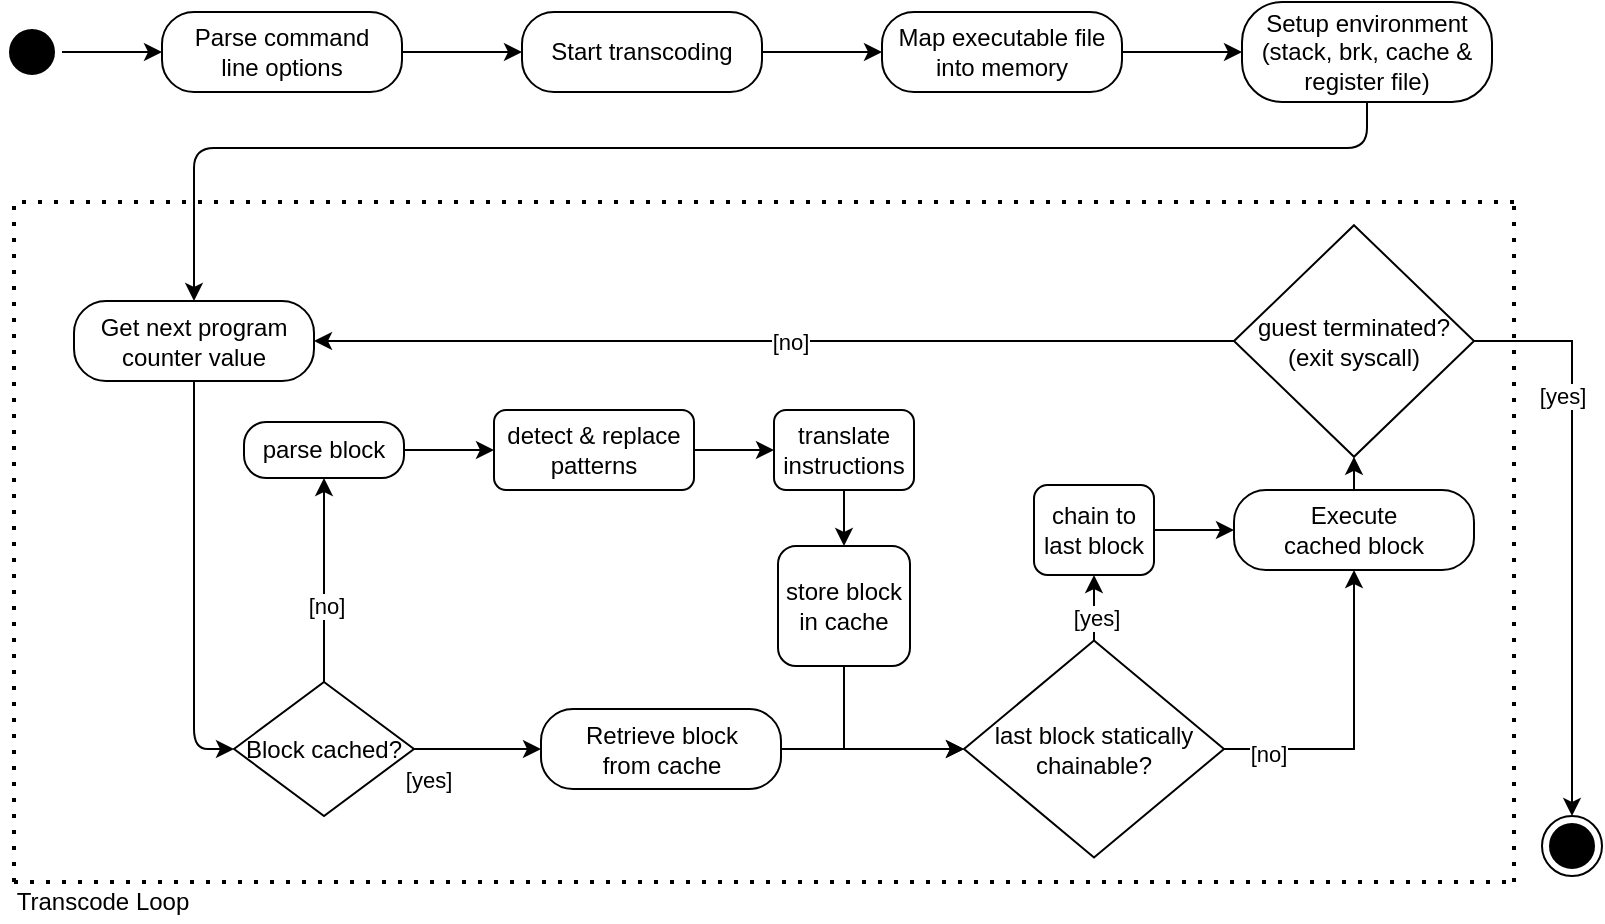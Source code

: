 <mxfile version="13.8.2" type="device"><diagram id="huEyixXiDMwWoAIkbCV8" name="Page-1"><mxGraphModel dx="1550" dy="835" grid="1" gridSize="10" guides="1" tooltips="1" connect="1" arrows="1" fold="1" page="1" pageScale="1" pageWidth="827" pageHeight="583" math="0" shadow="0"><root><mxCell id="0"/><mxCell id="1" parent="0"/><mxCell id="CnrzvUtGEDpsZZVYKaaz-12" style="edgeStyle=orthogonalEdgeStyle;rounded=1;orthogonalLoop=1;jettySize=auto;html=1;entryX=0;entryY=0.5;entryDx=0;entryDy=0;" parent="1" source="2p7pw8f1M_MMHONukJSp-1" target="2p7pw8f1M_MMHONukJSp-3" edge="1"><mxGeometry relative="1" as="geometry"/></mxCell><mxCell id="2p7pw8f1M_MMHONukJSp-1" value="" style="ellipse;html=1;shape=startState;fillColor=#000000;" parent="1" vertex="1"><mxGeometry x="20" y="20" width="30" height="30" as="geometry"/></mxCell><mxCell id="CnrzvUtGEDpsZZVYKaaz-13" style="edgeStyle=orthogonalEdgeStyle;rounded=1;orthogonalLoop=1;jettySize=auto;html=1;entryX=0;entryY=0.5;entryDx=0;entryDy=0;" parent="1" source="2p7pw8f1M_MMHONukJSp-3" target="2p7pw8f1M_MMHONukJSp-5" edge="1"><mxGeometry relative="1" as="geometry"/></mxCell><mxCell id="2p7pw8f1M_MMHONukJSp-3" value="Parse command&lt;br&gt;line options" style="rounded=1;whiteSpace=wrap;html=1;arcSize=40;" parent="1" vertex="1"><mxGeometry x="100" y="15" width="120" height="40" as="geometry"/></mxCell><mxCell id="CnrzvUtGEDpsZZVYKaaz-14" style="edgeStyle=orthogonalEdgeStyle;rounded=1;orthogonalLoop=1;jettySize=auto;html=1;entryX=0;entryY=0.5;entryDx=0;entryDy=0;" parent="1" source="2p7pw8f1M_MMHONukJSp-5" target="2p7pw8f1M_MMHONukJSp-7" edge="1"><mxGeometry relative="1" as="geometry"/></mxCell><mxCell id="2p7pw8f1M_MMHONukJSp-5" value="Start transcoding" style="rounded=1;whiteSpace=wrap;html=1;arcSize=40;" parent="1" vertex="1"><mxGeometry x="280" y="15" width="120" height="40" as="geometry"/></mxCell><mxCell id="CnrzvUtGEDpsZZVYKaaz-15" style="edgeStyle=orthogonalEdgeStyle;rounded=1;orthogonalLoop=1;jettySize=auto;html=1;entryX=0;entryY=0.5;entryDx=0;entryDy=0;" parent="1" source="2p7pw8f1M_MMHONukJSp-7" target="2p7pw8f1M_MMHONukJSp-9" edge="1"><mxGeometry relative="1" as="geometry"/></mxCell><mxCell id="2p7pw8f1M_MMHONukJSp-7" value="Map executable file into memory" style="rounded=1;whiteSpace=wrap;html=1;arcSize=40;" parent="1" vertex="1"><mxGeometry x="460" y="15" width="120" height="40" as="geometry"/></mxCell><mxCell id="CnrzvUtGEDpsZZVYKaaz-16" style="edgeStyle=orthogonalEdgeStyle;rounded=1;orthogonalLoop=1;jettySize=auto;html=1;entryX=0.5;entryY=0;entryDx=0;entryDy=0;" parent="1" source="2p7pw8f1M_MMHONukJSp-9" target="2p7pw8f1M_MMHONukJSp-17" edge="1"><mxGeometry relative="1" as="geometry"><Array as="points"><mxPoint x="703" y="83"/><mxPoint x="116" y="83"/></Array></mxGeometry></mxCell><mxCell id="2p7pw8f1M_MMHONukJSp-9" value="Setup environment (stack, brk, cache &amp;amp; register file)" style="rounded=1;whiteSpace=wrap;html=1;arcSize=40;" parent="1" vertex="1"><mxGeometry x="640" y="10" width="125" height="50" as="geometry"/></mxCell><mxCell id="2p7pw8f1M_MMHONukJSp-16" value="" style="ellipse;html=1;shape=endState;fillColor=#000000;" parent="1" vertex="1"><mxGeometry x="790" y="417" width="30" height="30" as="geometry"/></mxCell><mxCell id="CnrzvUtGEDpsZZVYKaaz-10" style="edgeStyle=orthogonalEdgeStyle;rounded=1;orthogonalLoop=1;jettySize=auto;html=1;entryX=0;entryY=0.5;entryDx=0;entryDy=0;" parent="1" source="2p7pw8f1M_MMHONukJSp-17" target="2p7pw8f1M_MMHONukJSp-21" edge="1"><mxGeometry relative="1" as="geometry"><mxPoint x="42" y="203" as="targetPoint"/><Array as="points"><mxPoint x="116" y="293"/><mxPoint x="116" y="293"/></Array></mxGeometry></mxCell><mxCell id="2p7pw8f1M_MMHONukJSp-17" value="Get next program counter value" style="rounded=1;whiteSpace=wrap;html=1;arcSize=40;" parent="1" vertex="1"><mxGeometry x="56" y="159.5" width="120" height="40" as="geometry"/></mxCell><mxCell id="7x6pBUOsbSSxSKGNgruZ-12" style="edgeStyle=orthogonalEdgeStyle;rounded=0;orthogonalLoop=1;jettySize=auto;html=1;exitX=1;exitY=0.5;exitDx=0;exitDy=0;entryX=0;entryY=0.5;entryDx=0;entryDy=0;" edge="1" parent="1" source="2p7pw8f1M_MMHONukJSp-19" target="7x6pBUOsbSSxSKGNgruZ-11"><mxGeometry relative="1" as="geometry"><Array as="points"><mxPoint x="436" y="384"/><mxPoint x="436" y="384"/></Array></mxGeometry></mxCell><mxCell id="2p7pw8f1M_MMHONukJSp-19" value="Retrieve block&lt;br&gt;from cache" style="rounded=1;whiteSpace=wrap;html=1;arcSize=40;" parent="1" vertex="1"><mxGeometry x="289.5" y="363.5" width="120" height="40" as="geometry"/></mxCell><mxCell id="CnrzvUtGEDpsZZVYKaaz-5" style="edgeStyle=orthogonalEdgeStyle;rounded=1;orthogonalLoop=1;jettySize=auto;html=1;entryX=0;entryY=0.5;entryDx=0;entryDy=0;" parent="1" source="2p7pw8f1M_MMHONukJSp-21" target="2p7pw8f1M_MMHONukJSp-19" edge="1"><mxGeometry relative="1" as="geometry"/></mxCell><mxCell id="CnrzvUtGEDpsZZVYKaaz-6" value="[yes]" style="edgeLabel;html=1;align=center;verticalAlign=middle;resizable=0;points=[];" parent="CnrzvUtGEDpsZZVYKaaz-5" vertex="1" connectable="0"><mxGeometry x="-0.794" relative="1" as="geometry"><mxPoint y="15" as="offset"/></mxGeometry></mxCell><mxCell id="7x6pBUOsbSSxSKGNgruZ-2" style="edgeStyle=orthogonalEdgeStyle;rounded=0;orthogonalLoop=1;jettySize=auto;html=1;exitX=0.5;exitY=0;exitDx=0;exitDy=0;entryX=0.5;entryY=1;entryDx=0;entryDy=0;" edge="1" parent="1" source="2p7pw8f1M_MMHONukJSp-21" target="2p7pw8f1M_MMHONukJSp-24"><mxGeometry relative="1" as="geometry"/></mxCell><mxCell id="7x6pBUOsbSSxSKGNgruZ-29" value="[no]" style="edgeLabel;html=1;align=center;verticalAlign=middle;resizable=0;points=[];" vertex="1" connectable="0" parent="7x6pBUOsbSSxSKGNgruZ-2"><mxGeometry x="-0.258" y="-1" relative="1" as="geometry"><mxPoint as="offset"/></mxGeometry></mxCell><mxCell id="2p7pw8f1M_MMHONukJSp-21" value="Block cached?" style="rhombus;whiteSpace=wrap;html=1;" parent="1" vertex="1"><mxGeometry x="136" y="350" width="90" height="67" as="geometry"/></mxCell><mxCell id="7x6pBUOsbSSxSKGNgruZ-4" style="edgeStyle=orthogonalEdgeStyle;rounded=0;orthogonalLoop=1;jettySize=auto;html=1;exitX=1;exitY=0.5;exitDx=0;exitDy=0;" edge="1" parent="1" source="2p7pw8f1M_MMHONukJSp-24" target="7x6pBUOsbSSxSKGNgruZ-3"><mxGeometry relative="1" as="geometry"/></mxCell><mxCell id="2p7pw8f1M_MMHONukJSp-24" value="parse block" style="rounded=1;whiteSpace=wrap;html=1;arcSize=40;" parent="1" vertex="1"><mxGeometry x="141" y="220" width="80" height="28" as="geometry"/></mxCell><mxCell id="7x6pBUOsbSSxSKGNgruZ-19" style="edgeStyle=orthogonalEdgeStyle;rounded=0;orthogonalLoop=1;jettySize=auto;html=1;exitX=0.5;exitY=0;exitDx=0;exitDy=0;entryX=0.5;entryY=1;entryDx=0;entryDy=0;" edge="1" parent="1" source="2p7pw8f1M_MMHONukJSp-28" target="7x6pBUOsbSSxSKGNgruZ-18"><mxGeometry relative="1" as="geometry"/></mxCell><mxCell id="2p7pw8f1M_MMHONukJSp-28" value="Execute&lt;br&gt;cached block" style="rounded=1;whiteSpace=wrap;html=1;arcSize=40;" parent="1" vertex="1"><mxGeometry x="636" y="254" width="120" height="40" as="geometry"/></mxCell><mxCell id="7x6pBUOsbSSxSKGNgruZ-6" style="edgeStyle=orthogonalEdgeStyle;rounded=0;orthogonalLoop=1;jettySize=auto;html=1;exitX=1;exitY=0.5;exitDx=0;exitDy=0;entryX=0;entryY=0.5;entryDx=0;entryDy=0;" edge="1" parent="1" source="7x6pBUOsbSSxSKGNgruZ-3" target="7x6pBUOsbSSxSKGNgruZ-5"><mxGeometry relative="1" as="geometry"/></mxCell><mxCell id="7x6pBUOsbSSxSKGNgruZ-3" value="detect &amp;amp; replace patterns" style="rounded=1;whiteSpace=wrap;html=1;" vertex="1" parent="1"><mxGeometry x="266" y="214" width="100" height="40" as="geometry"/></mxCell><mxCell id="7x6pBUOsbSSxSKGNgruZ-8" style="edgeStyle=orthogonalEdgeStyle;rounded=0;orthogonalLoop=1;jettySize=auto;html=1;exitX=0.5;exitY=1;exitDx=0;exitDy=0;entryX=0.5;entryY=0;entryDx=0;entryDy=0;" edge="1" parent="1" source="7x6pBUOsbSSxSKGNgruZ-5" target="7x6pBUOsbSSxSKGNgruZ-7"><mxGeometry relative="1" as="geometry"/></mxCell><mxCell id="7x6pBUOsbSSxSKGNgruZ-5" value="translate instructions" style="rounded=1;whiteSpace=wrap;html=1;" vertex="1" parent="1"><mxGeometry x="406" y="214" width="70" height="40" as="geometry"/></mxCell><mxCell id="7x6pBUOsbSSxSKGNgruZ-14" style="edgeStyle=orthogonalEdgeStyle;rounded=0;orthogonalLoop=1;jettySize=auto;html=1;exitX=0.5;exitY=1;exitDx=0;exitDy=0;entryX=0;entryY=0.5;entryDx=0;entryDy=0;" edge="1" parent="1" source="7x6pBUOsbSSxSKGNgruZ-7" target="7x6pBUOsbSSxSKGNgruZ-11"><mxGeometry relative="1" as="geometry"><Array as="points"><mxPoint x="441" y="384"/></Array></mxGeometry></mxCell><mxCell id="7x6pBUOsbSSxSKGNgruZ-7" value="store block in cache" style="rounded=1;whiteSpace=wrap;html=1;" vertex="1" parent="1"><mxGeometry x="408" y="282" width="66" height="60" as="geometry"/></mxCell><mxCell id="7x6pBUOsbSSxSKGNgruZ-32" style="edgeStyle=orthogonalEdgeStyle;rounded=0;orthogonalLoop=1;jettySize=auto;html=1;exitX=1;exitY=0.5;exitDx=0;exitDy=0;entryX=0.5;entryY=1;entryDx=0;entryDy=0;" edge="1" parent="1" source="7x6pBUOsbSSxSKGNgruZ-11" target="2p7pw8f1M_MMHONukJSp-28"><mxGeometry relative="1" as="geometry"/></mxCell><mxCell id="7x6pBUOsbSSxSKGNgruZ-33" value="[no]" style="edgeLabel;html=1;align=center;verticalAlign=middle;resizable=0;points=[];" vertex="1" connectable="0" parent="7x6pBUOsbSSxSKGNgruZ-32"><mxGeometry x="-0.713" y="-1" relative="1" as="geometry"><mxPoint y="1" as="offset"/></mxGeometry></mxCell><mxCell id="7x6pBUOsbSSxSKGNgruZ-45" style="edgeStyle=orthogonalEdgeStyle;rounded=0;orthogonalLoop=1;jettySize=auto;html=1;exitX=0.5;exitY=0;exitDx=0;exitDy=0;entryX=0.5;entryY=1;entryDx=0;entryDy=0;" edge="1" parent="1" source="7x6pBUOsbSSxSKGNgruZ-11" target="7x6pBUOsbSSxSKGNgruZ-22"><mxGeometry relative="1" as="geometry"/></mxCell><mxCell id="7x6pBUOsbSSxSKGNgruZ-46" value="[yes]" style="edgeLabel;html=1;align=center;verticalAlign=middle;resizable=0;points=[];" vertex="1" connectable="0" parent="7x6pBUOsbSSxSKGNgruZ-45"><mxGeometry x="-0.252" y="-1" relative="1" as="geometry"><mxPoint as="offset"/></mxGeometry></mxCell><mxCell id="7x6pBUOsbSSxSKGNgruZ-11" value="last block statically chainable?" style="rhombus;whiteSpace=wrap;html=1;" vertex="1" parent="1"><mxGeometry x="501" y="329.25" width="130" height="108.5" as="geometry"/></mxCell><mxCell id="7x6pBUOsbSSxSKGNgruZ-27" style="edgeStyle=orthogonalEdgeStyle;rounded=0;orthogonalLoop=1;jettySize=auto;html=1;exitX=0;exitY=0.5;exitDx=0;exitDy=0;entryX=1;entryY=0.5;entryDx=0;entryDy=0;" edge="1" parent="1" source="7x6pBUOsbSSxSKGNgruZ-18" target="2p7pw8f1M_MMHONukJSp-17"><mxGeometry relative="1" as="geometry"/></mxCell><mxCell id="7x6pBUOsbSSxSKGNgruZ-28" value="[no]" style="edgeLabel;html=1;align=center;verticalAlign=middle;resizable=0;points=[];" vertex="1" connectable="0" parent="7x6pBUOsbSSxSKGNgruZ-27"><mxGeometry x="0.629" y="-3" relative="1" as="geometry"><mxPoint x="152" y="3" as="offset"/></mxGeometry></mxCell><mxCell id="7x6pBUOsbSSxSKGNgruZ-47" style="edgeStyle=orthogonalEdgeStyle;rounded=0;orthogonalLoop=1;jettySize=auto;html=1;exitX=1;exitY=0.5;exitDx=0;exitDy=0;entryX=0.5;entryY=0;entryDx=0;entryDy=0;" edge="1" parent="1" source="7x6pBUOsbSSxSKGNgruZ-18" target="2p7pw8f1M_MMHONukJSp-16"><mxGeometry relative="1" as="geometry"><mxPoint x="801" y="387" as="targetPoint"/></mxGeometry></mxCell><mxCell id="7x6pBUOsbSSxSKGNgruZ-49" value="[yes]" style="edgeLabel;html=1;align=center;verticalAlign=middle;resizable=0;points=[];" vertex="1" connectable="0" parent="7x6pBUOsbSSxSKGNgruZ-47"><mxGeometry x="-0.785" y="-13" relative="1" as="geometry"><mxPoint x="13" y="14" as="offset"/></mxGeometry></mxCell><mxCell id="7x6pBUOsbSSxSKGNgruZ-18" value="&lt;div&gt;guest terminated?&lt;/div&gt;&lt;div&gt;(exit syscall)&lt;br&gt;&lt;/div&gt;" style="rhombus;whiteSpace=wrap;html=1;" vertex="1" parent="1"><mxGeometry x="636" y="121.63" width="120" height="115.75" as="geometry"/></mxCell><mxCell id="7x6pBUOsbSSxSKGNgruZ-41" style="edgeStyle=orthogonalEdgeStyle;rounded=0;orthogonalLoop=1;jettySize=auto;html=1;exitX=1;exitY=0.5;exitDx=0;exitDy=0;entryX=0;entryY=0.5;entryDx=0;entryDy=0;" edge="1" parent="1" source="7x6pBUOsbSSxSKGNgruZ-22" target="2p7pw8f1M_MMHONukJSp-28"><mxGeometry relative="1" as="geometry"/></mxCell><mxCell id="7x6pBUOsbSSxSKGNgruZ-22" value="chain to last block" style="rounded=1;whiteSpace=wrap;html=1;" vertex="1" parent="1"><mxGeometry x="536" y="251.5" width="60" height="45" as="geometry"/></mxCell><mxCell id="7x6pBUOsbSSxSKGNgruZ-51" value="" style="endArrow=none;dashed=1;html=1;dashPattern=1 3;strokeWidth=2;" edge="1" parent="1"><mxGeometry width="50" height="50" relative="1" as="geometry"><mxPoint x="26" y="450" as="sourcePoint"/><mxPoint x="26" y="110" as="targetPoint"/></mxGeometry></mxCell><mxCell id="7x6pBUOsbSSxSKGNgruZ-52" value="" style="endArrow=none;dashed=1;html=1;dashPattern=1 3;strokeWidth=2;" edge="1" parent="1"><mxGeometry width="50" height="50" relative="1" as="geometry"><mxPoint x="26" y="450" as="sourcePoint"/><mxPoint x="776" y="450" as="targetPoint"/></mxGeometry></mxCell><mxCell id="7x6pBUOsbSSxSKGNgruZ-53" value="" style="endArrow=none;dashed=1;html=1;dashPattern=1 3;strokeWidth=2;" edge="1" parent="1"><mxGeometry width="50" height="50" relative="1" as="geometry"><mxPoint x="776" y="450" as="sourcePoint"/><mxPoint x="776" y="110" as="targetPoint"/></mxGeometry></mxCell><mxCell id="7x6pBUOsbSSxSKGNgruZ-54" value="" style="endArrow=none;dashed=1;html=1;dashPattern=1 3;strokeWidth=2;" edge="1" parent="1"><mxGeometry width="50" height="50" relative="1" as="geometry"><mxPoint x="30" y="110" as="sourcePoint"/><mxPoint x="780" y="110" as="targetPoint"/></mxGeometry></mxCell><mxCell id="7x6pBUOsbSSxSKGNgruZ-56" value="Transcode Loop" style="text;html=1;align=center;verticalAlign=middle;resizable=0;points=[];autosize=1;" vertex="1" parent="1"><mxGeometry x="20" y="450" width="100" height="20" as="geometry"/></mxCell></root></mxGraphModel></diagram></mxfile>